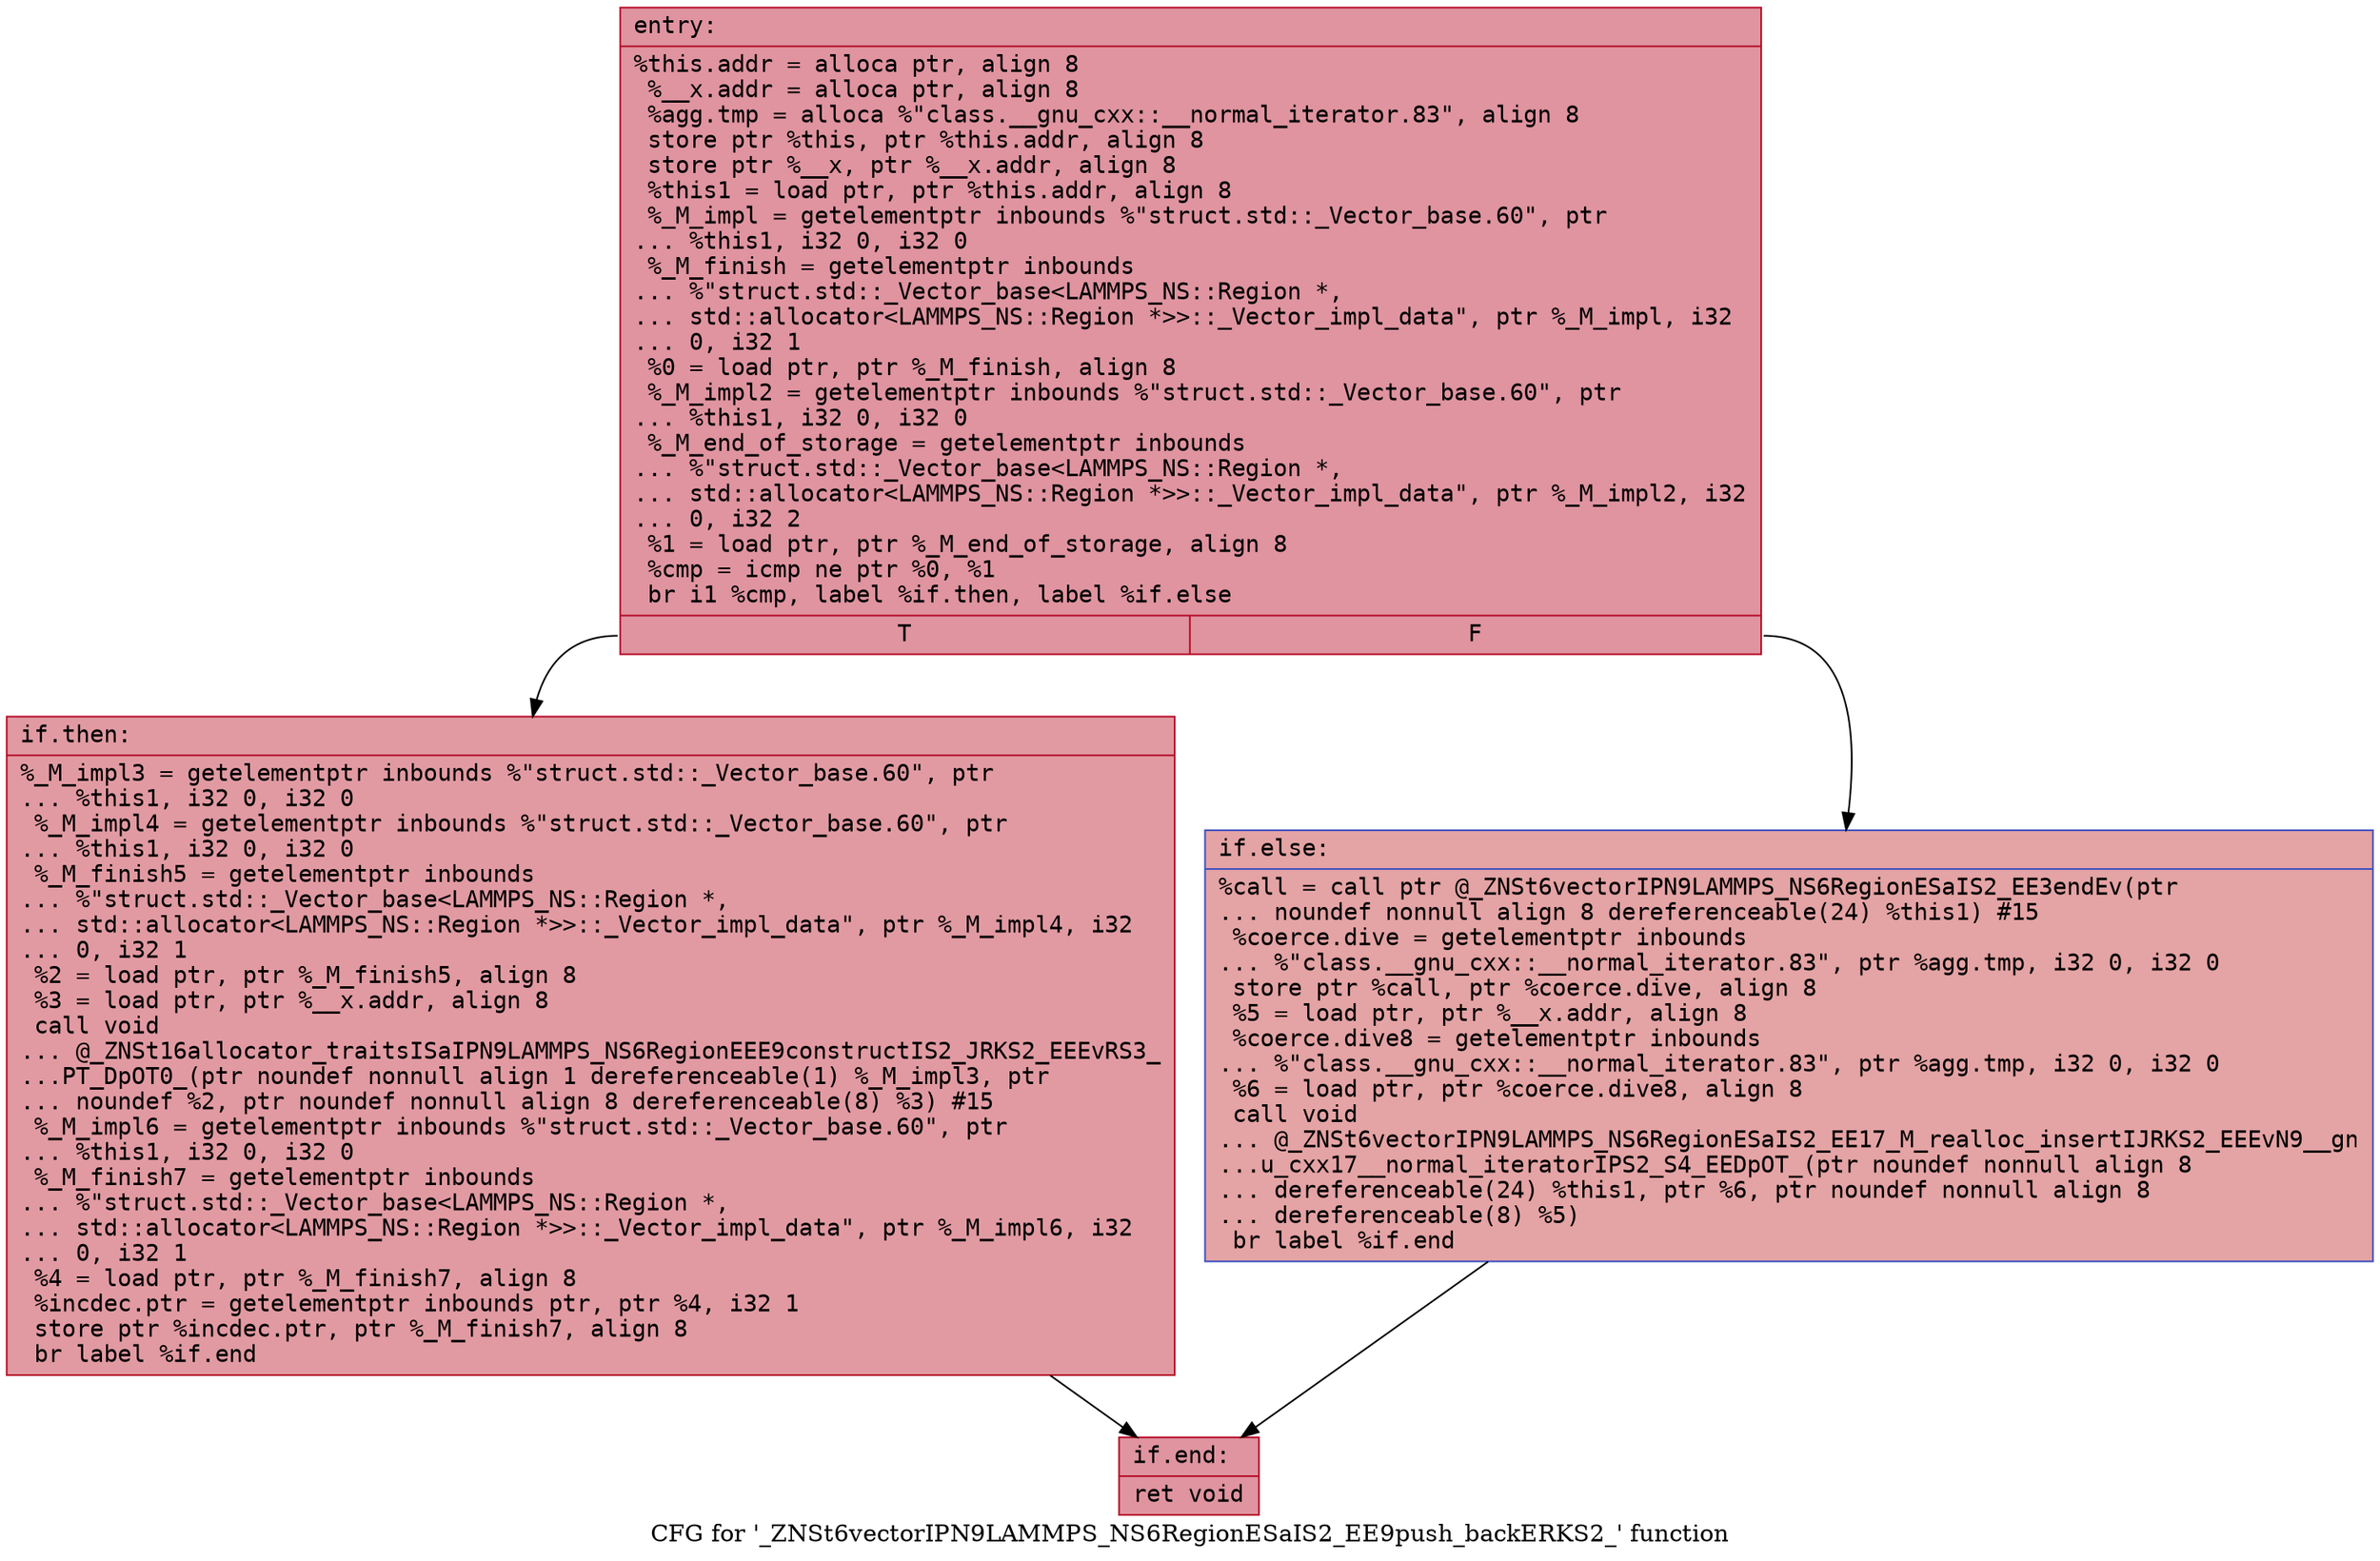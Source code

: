 digraph "CFG for '_ZNSt6vectorIPN9LAMMPS_NS6RegionESaIS2_EE9push_backERKS2_' function" {
	label="CFG for '_ZNSt6vectorIPN9LAMMPS_NS6RegionESaIS2_EE9push_backERKS2_' function";

	Node0x561837df27b0 [shape=record,color="#b70d28ff", style=filled, fillcolor="#b70d2870" fontname="Courier",label="{entry:\l|  %this.addr = alloca ptr, align 8\l  %__x.addr = alloca ptr, align 8\l  %agg.tmp = alloca %\"class.__gnu_cxx::__normal_iterator.83\", align 8\l  store ptr %this, ptr %this.addr, align 8\l  store ptr %__x, ptr %__x.addr, align 8\l  %this1 = load ptr, ptr %this.addr, align 8\l  %_M_impl = getelementptr inbounds %\"struct.std::_Vector_base.60\", ptr\l... %this1, i32 0, i32 0\l  %_M_finish = getelementptr inbounds\l... %\"struct.std::_Vector_base\<LAMMPS_NS::Region *,\l... std::allocator\<LAMMPS_NS::Region *\>\>::_Vector_impl_data\", ptr %_M_impl, i32\l... 0, i32 1\l  %0 = load ptr, ptr %_M_finish, align 8\l  %_M_impl2 = getelementptr inbounds %\"struct.std::_Vector_base.60\", ptr\l... %this1, i32 0, i32 0\l  %_M_end_of_storage = getelementptr inbounds\l... %\"struct.std::_Vector_base\<LAMMPS_NS::Region *,\l... std::allocator\<LAMMPS_NS::Region *\>\>::_Vector_impl_data\", ptr %_M_impl2, i32\l... 0, i32 2\l  %1 = load ptr, ptr %_M_end_of_storage, align 8\l  %cmp = icmp ne ptr %0, %1\l  br i1 %cmp, label %if.then, label %if.else\l|{<s0>T|<s1>F}}"];
	Node0x561837df27b0:s0 -> Node0x561837df2930[tooltip="entry -> if.then\nProbability 62.50%" ];
	Node0x561837df27b0:s1 -> Node0x561837df35f0[tooltip="entry -> if.else\nProbability 37.50%" ];
	Node0x561837df2930 [shape=record,color="#b70d28ff", style=filled, fillcolor="#bb1b2c70" fontname="Courier",label="{if.then:\l|  %_M_impl3 = getelementptr inbounds %\"struct.std::_Vector_base.60\", ptr\l... %this1, i32 0, i32 0\l  %_M_impl4 = getelementptr inbounds %\"struct.std::_Vector_base.60\", ptr\l... %this1, i32 0, i32 0\l  %_M_finish5 = getelementptr inbounds\l... %\"struct.std::_Vector_base\<LAMMPS_NS::Region *,\l... std::allocator\<LAMMPS_NS::Region *\>\>::_Vector_impl_data\", ptr %_M_impl4, i32\l... 0, i32 1\l  %2 = load ptr, ptr %_M_finish5, align 8\l  %3 = load ptr, ptr %__x.addr, align 8\l  call void\l... @_ZNSt16allocator_traitsISaIPN9LAMMPS_NS6RegionEEE9constructIS2_JRKS2_EEEvRS3_\l...PT_DpOT0_(ptr noundef nonnull align 1 dereferenceable(1) %_M_impl3, ptr\l... noundef %2, ptr noundef nonnull align 8 dereferenceable(8) %3) #15\l  %_M_impl6 = getelementptr inbounds %\"struct.std::_Vector_base.60\", ptr\l... %this1, i32 0, i32 0\l  %_M_finish7 = getelementptr inbounds\l... %\"struct.std::_Vector_base\<LAMMPS_NS::Region *,\l... std::allocator\<LAMMPS_NS::Region *\>\>::_Vector_impl_data\", ptr %_M_impl6, i32\l... 0, i32 1\l  %4 = load ptr, ptr %_M_finish7, align 8\l  %incdec.ptr = getelementptr inbounds ptr, ptr %4, i32 1\l  store ptr %incdec.ptr, ptr %_M_finish7, align 8\l  br label %if.end\l}"];
	Node0x561837df2930 -> Node0x561837df3fb0[tooltip="if.then -> if.end\nProbability 100.00%" ];
	Node0x561837df35f0 [shape=record,color="#3d50c3ff", style=filled, fillcolor="#c32e3170" fontname="Courier",label="{if.else:\l|  %call = call ptr @_ZNSt6vectorIPN9LAMMPS_NS6RegionESaIS2_EE3endEv(ptr\l... noundef nonnull align 8 dereferenceable(24) %this1) #15\l  %coerce.dive = getelementptr inbounds\l... %\"class.__gnu_cxx::__normal_iterator.83\", ptr %agg.tmp, i32 0, i32 0\l  store ptr %call, ptr %coerce.dive, align 8\l  %5 = load ptr, ptr %__x.addr, align 8\l  %coerce.dive8 = getelementptr inbounds\l... %\"class.__gnu_cxx::__normal_iterator.83\", ptr %agg.tmp, i32 0, i32 0\l  %6 = load ptr, ptr %coerce.dive8, align 8\l  call void\l... @_ZNSt6vectorIPN9LAMMPS_NS6RegionESaIS2_EE17_M_realloc_insertIJRKS2_EEEvN9__gn\l...u_cxx17__normal_iteratorIPS2_S4_EEDpOT_(ptr noundef nonnull align 8\l... dereferenceable(24) %this1, ptr %6, ptr noundef nonnull align 8\l... dereferenceable(8) %5)\l  br label %if.end\l}"];
	Node0x561837df35f0 -> Node0x561837df3fb0[tooltip="if.else -> if.end\nProbability 100.00%" ];
	Node0x561837df3fb0 [shape=record,color="#b70d28ff", style=filled, fillcolor="#b70d2870" fontname="Courier",label="{if.end:\l|  ret void\l}"];
}
